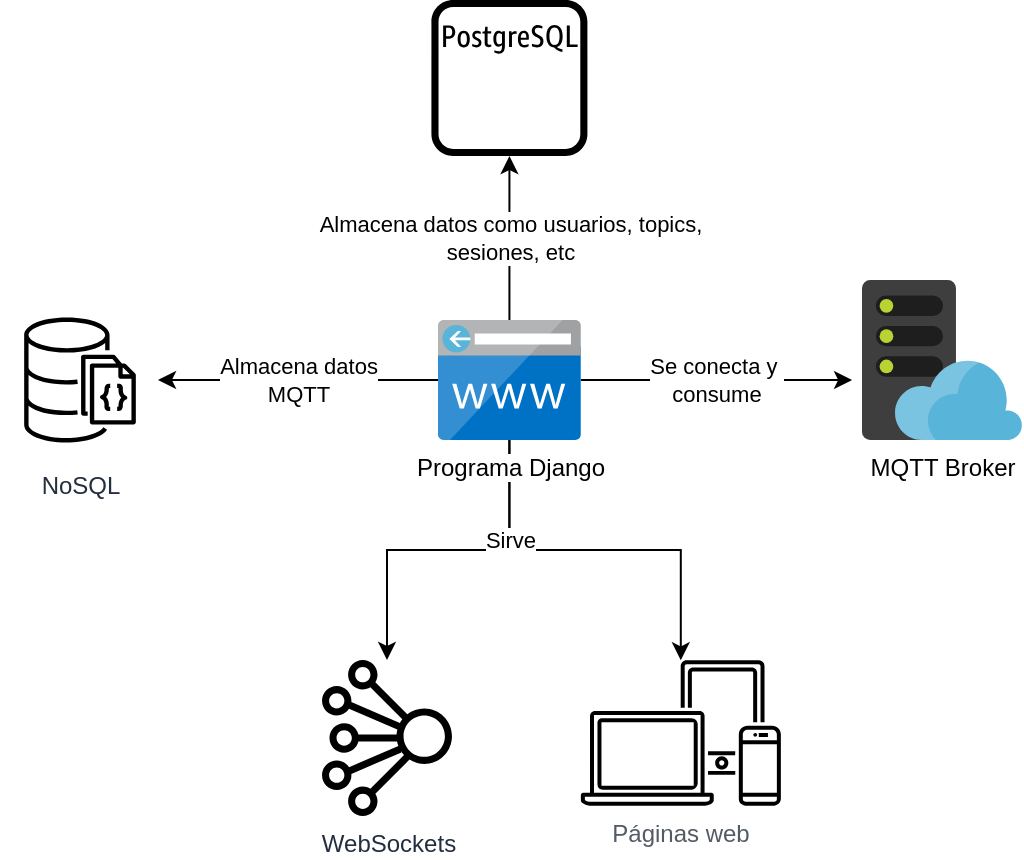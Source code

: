 <mxfile version="15.7.4" type="device"><diagram id="swhQScOgme_ZVaHmZNm7" name="Page-1"><mxGraphModel dx="852" dy="739" grid="1" gridSize="10" guides="1" tooltips="1" connect="1" arrows="1" fold="1" page="1" pageScale="1" pageWidth="827" pageHeight="1169" math="0" shadow="0"><root><mxCell id="0"/><mxCell id="1" parent="0"/><mxCell id="MLKn1eFK68ioHwsbvRaP-9" value="Se conecta y&amp;nbsp;&lt;br&gt;consume" style="edgeStyle=orthogonalEdgeStyle;rounded=0;orthogonalLoop=1;jettySize=auto;html=1;entryX=-0.062;entryY=0.625;entryDx=0;entryDy=0;entryPerimeter=0;" edge="1" parent="1" source="MLKn1eFK68ioHwsbvRaP-7" target="MLKn1eFK68ioHwsbvRaP-8"><mxGeometry relative="1" as="geometry"/></mxCell><mxCell id="MLKn1eFK68ioHwsbvRaP-21" value="Almacena datos&lt;br&gt;MQTT" style="edgeStyle=orthogonalEdgeStyle;rounded=0;orthogonalLoop=1;jettySize=auto;html=1;" edge="1" parent="1" source="MLKn1eFK68ioHwsbvRaP-7" target="MLKn1eFK68ioHwsbvRaP-20"><mxGeometry relative="1" as="geometry"/></mxCell><mxCell id="MLKn1eFK68ioHwsbvRaP-22" value="Almacena datos como usuarios, topics,&lt;br&gt;sesiones, etc" style="edgeStyle=orthogonalEdgeStyle;rounded=0;orthogonalLoop=1;jettySize=auto;html=1;" edge="1" parent="1" source="MLKn1eFK68ioHwsbvRaP-7" target="MLKn1eFK68ioHwsbvRaP-18"><mxGeometry relative="1" as="geometry"/></mxCell><mxCell id="MLKn1eFK68ioHwsbvRaP-23" style="edgeStyle=orthogonalEdgeStyle;rounded=0;orthogonalLoop=1;jettySize=auto;html=1;" edge="1" parent="1" source="MLKn1eFK68ioHwsbvRaP-7" target="MLKn1eFK68ioHwsbvRaP-13"><mxGeometry relative="1" as="geometry"/></mxCell><mxCell id="MLKn1eFK68ioHwsbvRaP-29" style="edgeStyle=orthogonalEdgeStyle;rounded=0;orthogonalLoop=1;jettySize=auto;html=1;" edge="1" parent="1" source="MLKn1eFK68ioHwsbvRaP-7" target="MLKn1eFK68ioHwsbvRaP-26"><mxGeometry relative="1" as="geometry"/></mxCell><mxCell id="MLKn1eFK68ioHwsbvRaP-30" value="Sirve" style="edgeLabel;html=1;align=center;verticalAlign=middle;resizable=0;points=[];" vertex="1" connectable="0" parent="MLKn1eFK68ioHwsbvRaP-29"><mxGeometry x="-0.666" y="-1" relative="1" as="geometry"><mxPoint x="1" y="17" as="offset"/></mxGeometry></mxCell><mxCell id="MLKn1eFK68ioHwsbvRaP-7" value="Programa Django&lt;br&gt;" style="sketch=0;aspect=fixed;html=1;points=[];align=center;image;fontSize=12;image=img/lib/mscae/CustomDomain.svg;" vertex="1" parent="1"><mxGeometry x="378" y="190" width="71.43" height="60" as="geometry"/></mxCell><mxCell id="MLKn1eFK68ioHwsbvRaP-8" value="MQTT Broker&lt;br&gt;" style="sketch=0;aspect=fixed;html=1;points=[];align=center;image;fontSize=12;image=img/lib/mscae/WebHosting.svg;" vertex="1" parent="1"><mxGeometry x="590" y="170" width="80" height="80" as="geometry"/></mxCell><mxCell id="MLKn1eFK68ioHwsbvRaP-13" value="WebSockets" style="sketch=0;outlineConnect=0;fontColor=#232F3E;gradientColor=none;fillColor=#000000;strokeColor=none;dashed=0;verticalLabelPosition=bottom;verticalAlign=top;align=center;html=1;fontSize=12;fontStyle=0;aspect=fixed;pointerEvents=1;shape=mxgraph.aws4.iot_analytics_channel;rotation=0;" vertex="1" parent="1"><mxGeometry x="320" y="360" width="65" height="78" as="geometry"/></mxCell><mxCell id="MLKn1eFK68ioHwsbvRaP-18" value="" style="sketch=0;outlineConnect=0;fontColor=#232F3E;gradientColor=none;fillColor=#000000;strokeColor=none;dashed=0;verticalLabelPosition=bottom;verticalAlign=top;align=center;html=1;fontSize=12;fontStyle=0;aspect=fixed;pointerEvents=1;shape=mxgraph.aws4.rds_postgresql_instance_alt;" vertex="1" parent="1"><mxGeometry x="374.71" y="30" width="78" height="78" as="geometry"/></mxCell><mxCell id="MLKn1eFK68ioHwsbvRaP-20" value="NoSQL" style="sketch=0;points=[[0,0,0],[0.25,0,0],[0.5,0,0],[0.75,0,0],[1,0,0],[0,1,0],[0.25,1,0],[0.5,1,0],[0.75,1,0],[1,1,0],[0,0.25,0],[0,0.5,0],[0,0.75,0],[1,0.25,0],[1,0.5,0],[1,0.75,0]];outlineConnect=0;fontColor=#232F3E;gradientColor=#4D72F3;gradientDirection=north;fillColor=none;strokeColor=#000000;dashed=0;verticalLabelPosition=bottom;verticalAlign=top;align=center;html=1;fontSize=12;fontStyle=0;aspect=fixed;shape=mxgraph.aws4.resourceIcon;resIcon=mxgraph.aws4.documentdb_with_mongodb_compatibility;" vertex="1" parent="1"><mxGeometry x="160" y="181" width="78" height="78" as="geometry"/></mxCell><mxCell id="MLKn1eFK68ioHwsbvRaP-26" value="Páginas web" style="sketch=0;outlineConnect=0;gradientColor=none;fontColor=#545B64;strokeColor=none;fillColor=#000000;dashed=0;verticalLabelPosition=bottom;verticalAlign=top;align=center;html=1;fontSize=12;fontStyle=0;aspect=fixed;shape=mxgraph.aws4.illustration_devices;pointerEvents=1" vertex="1" parent="1"><mxGeometry x="449.43" y="360" width="100" height="73" as="geometry"/></mxCell></root></mxGraphModel></diagram></mxfile>